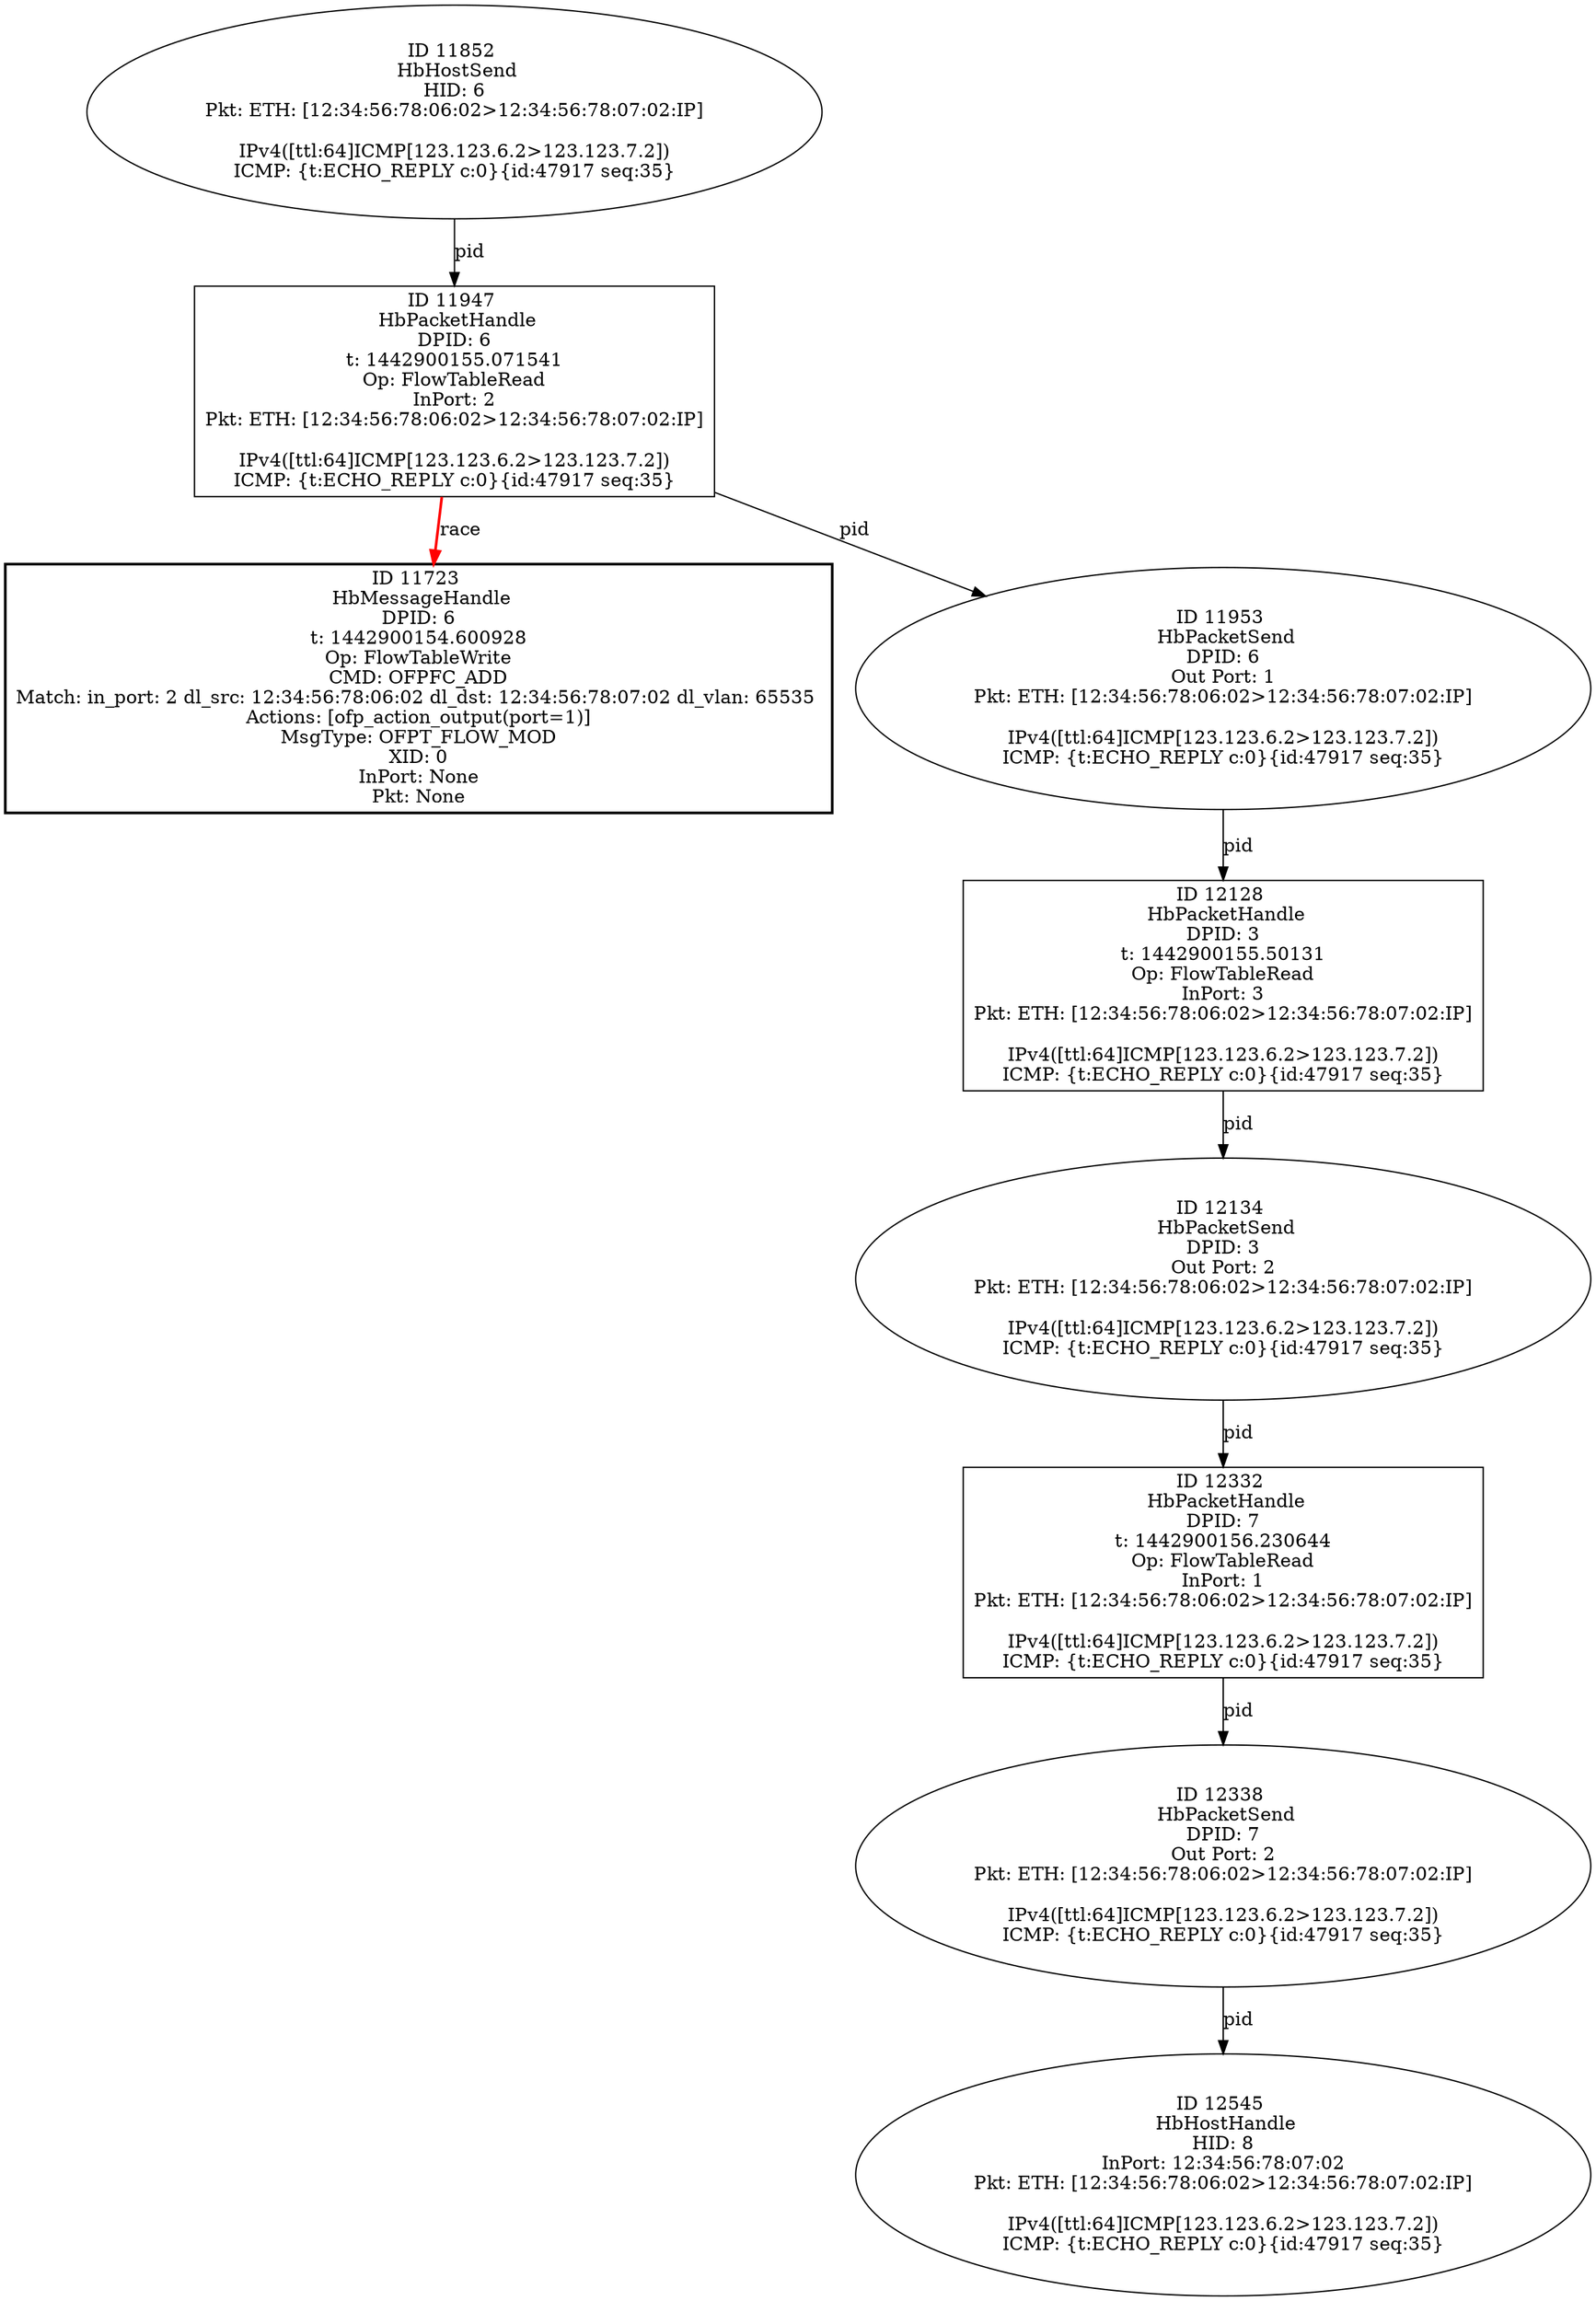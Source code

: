 strict digraph G {
12128 [shape=box, event=<hb_events.HbPacketHandle object at 0x10a783390>, label="ID 12128 
 HbPacketHandle
DPID: 3
t: 1442900155.50131
Op: FlowTableRead
InPort: 3
Pkt: ETH: [12:34:56:78:06:02>12:34:56:78:07:02:IP]

IPv4([ttl:64]ICMP[123.123.6.2>123.123.7.2])
ICMP: {t:ECHO_REPLY c:0}{id:47917 seq:35}"];
12545 [shape=oval, event=<hb_events.HbHostHandle object at 0x10a9deb10>, label="ID 12545 
 HbHostHandle
HID: 8
InPort: 12:34:56:78:07:02
Pkt: ETH: [12:34:56:78:06:02>12:34:56:78:07:02:IP]

IPv4([ttl:64]ICMP[123.123.6.2>123.123.7.2])
ICMP: {t:ECHO_REPLY c:0}{id:47917 seq:35}"];
11723 [shape=box, style=bold, event=<hb_events.HbMessageHandle object at 0x10a575390>, label="ID 11723 
 HbMessageHandle
DPID: 6
t: 1442900154.600928
Op: FlowTableWrite
CMD: OFPFC_ADD
Match: in_port: 2 dl_src: 12:34:56:78:06:02 dl_dst: 12:34:56:78:07:02 dl_vlan: 65535 
Actions: [ofp_action_output(port=1)]
MsgType: OFPT_FLOW_MOD
XID: 0
InPort: None
Pkt: None"];
12134 [shape=oval, event=<hb_events.HbPacketSend object at 0x10a783690>, label="ID 12134 
 HbPacketSend
DPID: 3
Out Port: 2
Pkt: ETH: [12:34:56:78:06:02>12:34:56:78:07:02:IP]

IPv4([ttl:64]ICMP[123.123.6.2>123.123.7.2])
ICMP: {t:ECHO_REPLY c:0}{id:47917 seq:35}"];
12332 [shape=box, event=<hb_events.HbPacketHandle object at 0x10a8d0c10>, label="ID 12332 
 HbPacketHandle
DPID: 7
t: 1442900156.230644
Op: FlowTableRead
InPort: 1
Pkt: ETH: [12:34:56:78:06:02>12:34:56:78:07:02:IP]

IPv4([ttl:64]ICMP[123.123.6.2>123.123.7.2])
ICMP: {t:ECHO_REPLY c:0}{id:47917 seq:35}"];
11947 [shape=box, event=<hb_events.HbPacketHandle object at 0x10a6a4090>, label="ID 11947 
 HbPacketHandle
DPID: 6
t: 1442900155.071541
Op: FlowTableRead
InPort: 2
Pkt: ETH: [12:34:56:78:06:02>12:34:56:78:07:02:IP]

IPv4([ttl:64]ICMP[123.123.6.2>123.123.7.2])
ICMP: {t:ECHO_REPLY c:0}{id:47917 seq:35}"];
11852 [shape=oval, event=<hb_events.HbHostSend object at 0x10a614ad0>, label="ID 11852 
 HbHostSend
HID: 6
Pkt: ETH: [12:34:56:78:06:02>12:34:56:78:07:02:IP]

IPv4([ttl:64]ICMP[123.123.6.2>123.123.7.2])
ICMP: {t:ECHO_REPLY c:0}{id:47917 seq:35}"];
11953 [shape=oval, event=<hb_events.HbPacketSend object at 0x10a6ab290>, label="ID 11953 
 HbPacketSend
DPID: 6
Out Port: 1
Pkt: ETH: [12:34:56:78:06:02>12:34:56:78:07:02:IP]

IPv4([ttl:64]ICMP[123.123.6.2>123.123.7.2])
ICMP: {t:ECHO_REPLY c:0}{id:47917 seq:35}"];
12338 [shape=oval, event=<hb_events.HbPacketSend object at 0x10a8d0f50>, label="ID 12338 
 HbPacketSend
DPID: 7
Out Port: 2
Pkt: ETH: [12:34:56:78:06:02>12:34:56:78:07:02:IP]

IPv4([ttl:64]ICMP[123.123.6.2>123.123.7.2])
ICMP: {t:ECHO_REPLY c:0}{id:47917 seq:35}"];
12128 -> 12134  [rel=pid, label=pid];
12134 -> 12332  [rel=pid, label=pid];
11852 -> 11947  [rel=pid, label=pid];
11947 -> 11953  [rel=pid, label=pid];
11947 -> 11723  [harmful=True, color=red, style=bold, rel=race, label=race];
12332 -> 12338  [rel=pid, label=pid];
11953 -> 12128  [rel=pid, label=pid];
12338 -> 12545  [rel=pid, label=pid];
}
